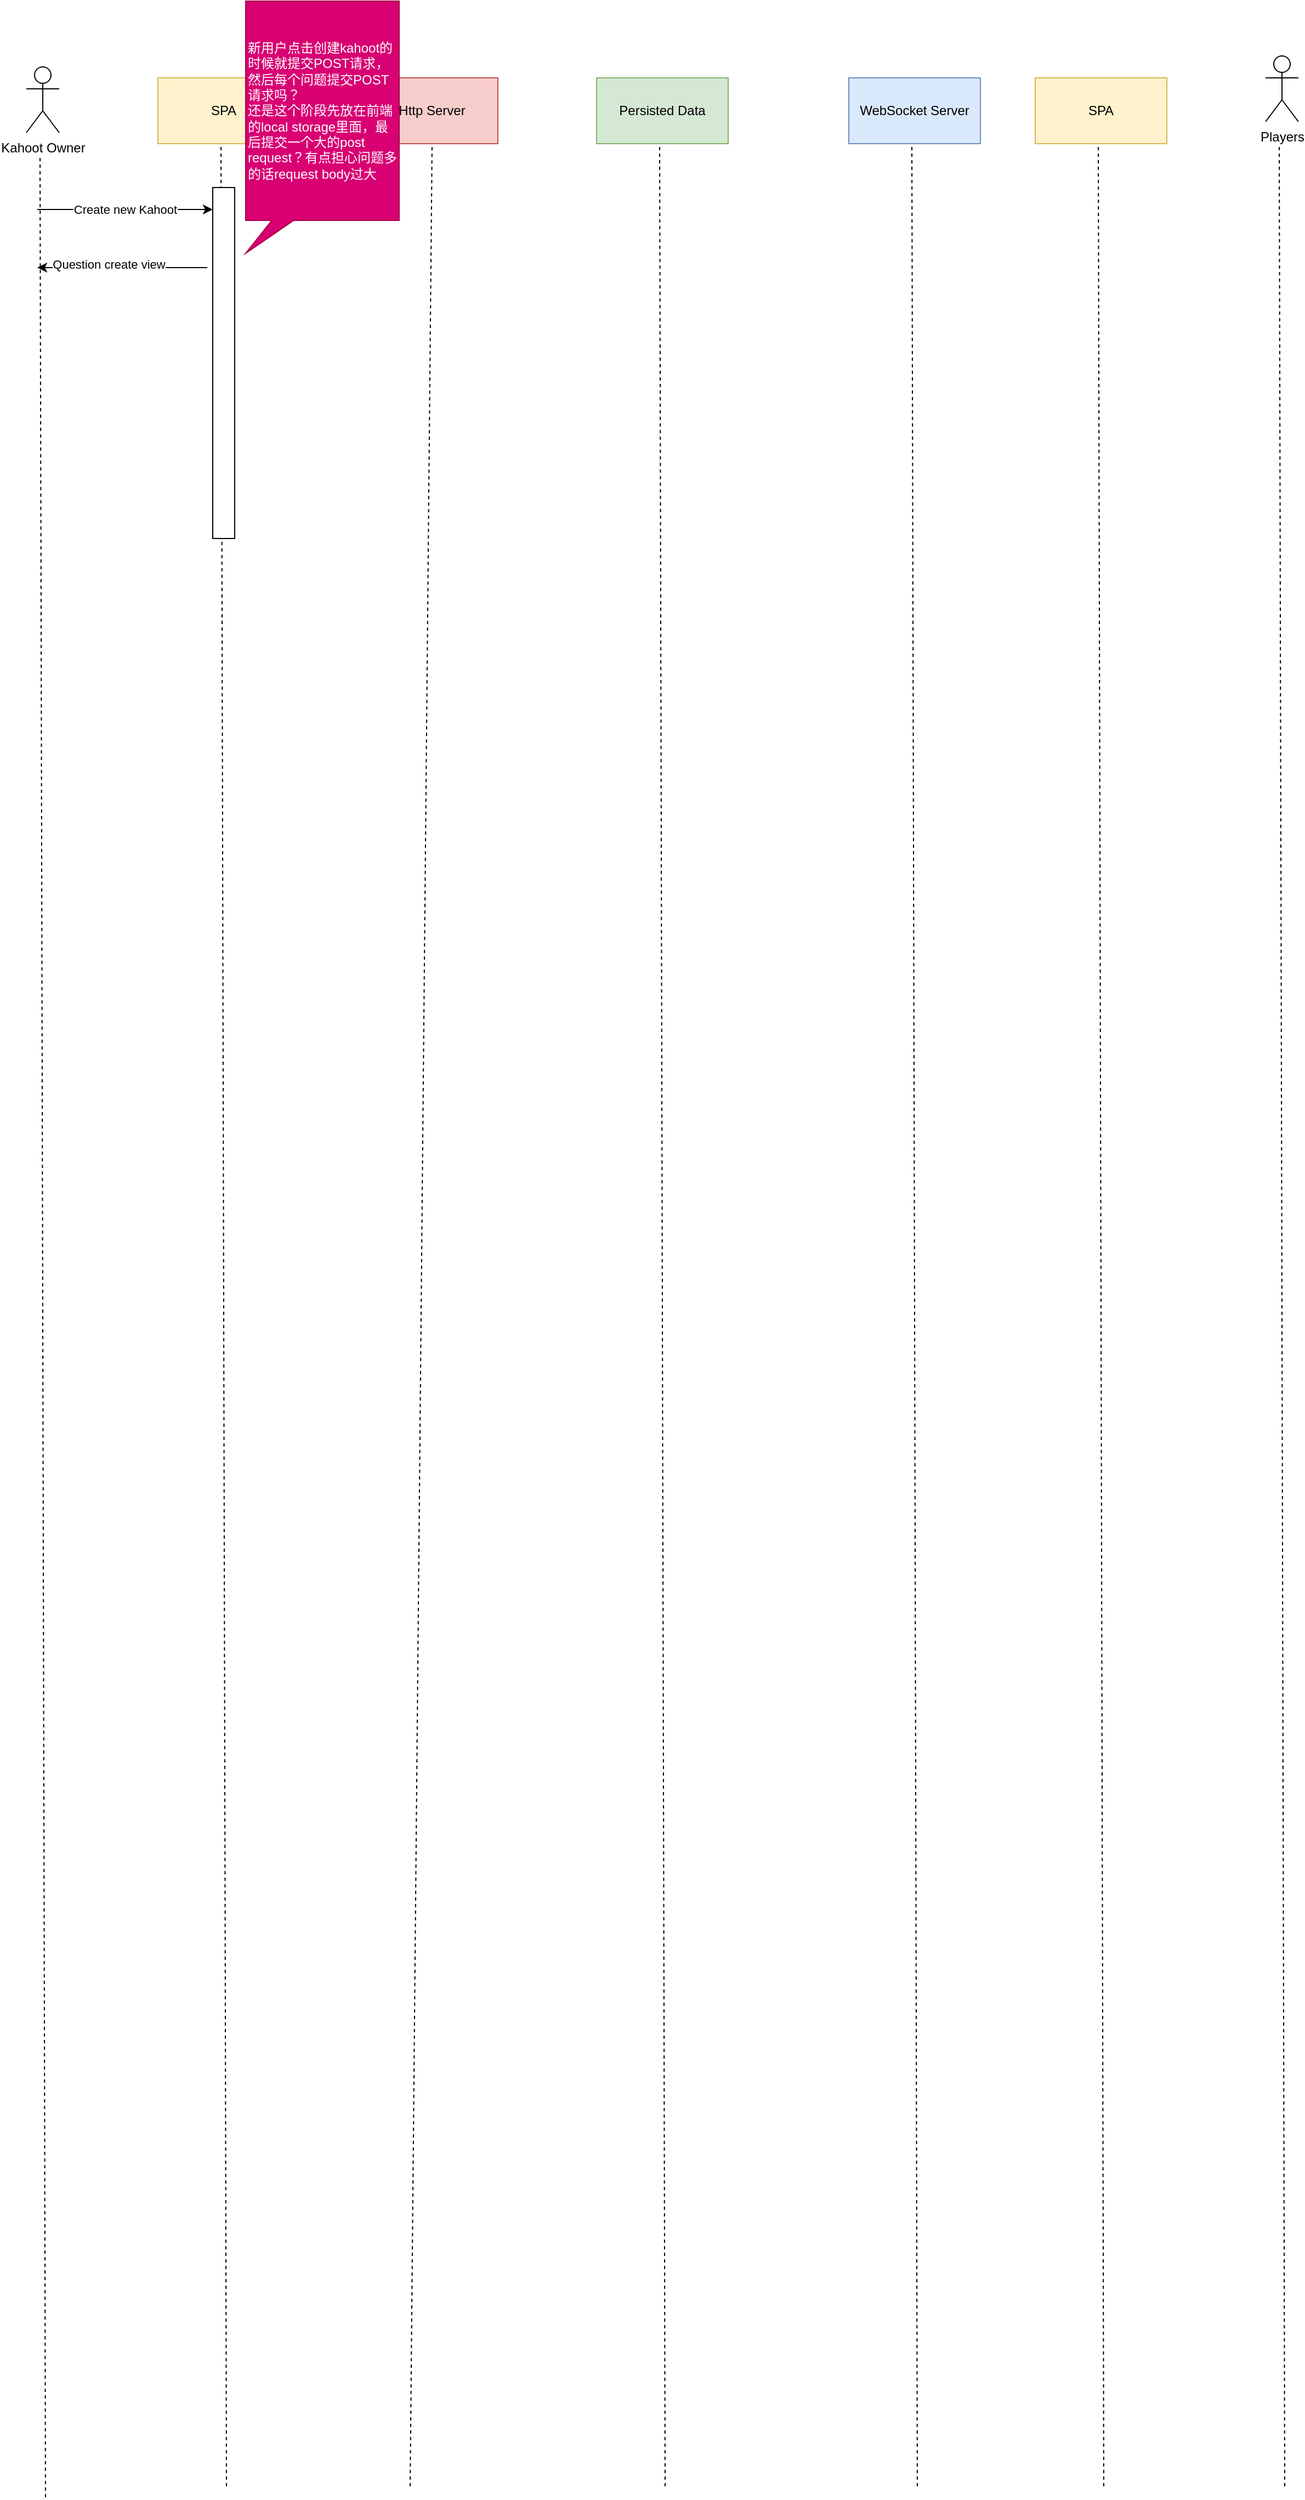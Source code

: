 <mxfile version="15.0.2" type="github">
  <diagram id="PQ9QEShcIzSI59_LjxII" name="Page-1">
    <mxGraphModel dx="1773" dy="474" grid="1" gridSize="10" guides="1" tooltips="1" connect="1" arrows="1" fold="1" page="1" pageScale="1" pageWidth="827" pageHeight="1169" math="0" shadow="0">
      <root>
        <mxCell id="0" />
        <mxCell id="1" parent="0" />
        <mxCell id="2NKIUHscp2k17xWDX_88-5" value="Players" style="shape=umlActor;verticalLabelPosition=bottom;verticalAlign=top;html=1;" parent="1" vertex="1">
          <mxGeometry x="1050" y="70" width="30" height="60" as="geometry" />
        </mxCell>
        <mxCell id="4C3PrXh24EiCoZ4Kap1v-1" value="WebSocket Server" style="rounded=0;whiteSpace=wrap;html=1;fillColor=#dae8fc;strokeColor=#6c8ebf;" vertex="1" parent="1">
          <mxGeometry x="670" y="90" width="120" height="60" as="geometry" />
        </mxCell>
        <mxCell id="4C3PrXh24EiCoZ4Kap1v-3" value="Http Server" style="rounded=0;whiteSpace=wrap;html=1;fillColor=#f8cecc;strokeColor=#b85450;" vertex="1" parent="1">
          <mxGeometry x="230" y="90" width="120" height="60" as="geometry" />
        </mxCell>
        <mxCell id="4C3PrXh24EiCoZ4Kap1v-4" value="Persisted Data" style="rounded=0;whiteSpace=wrap;html=1;fillColor=#d5e8d4;strokeColor=#82b366;" vertex="1" parent="1">
          <mxGeometry x="440" y="90" width="120" height="60" as="geometry" />
        </mxCell>
        <mxCell id="4C3PrXh24EiCoZ4Kap1v-5" value="" style="endArrow=none;html=1;entryX=0.5;entryY=1;entryDx=0;entryDy=0;dashed=1;" edge="1" parent="1" target="4C3PrXh24EiCoZ4Kap1v-3">
          <mxGeometry width="50" height="50" relative="1" as="geometry">
            <mxPoint x="270" y="2286" as="sourcePoint" />
            <mxPoint x="190" y="200" as="targetPoint" />
          </mxGeometry>
        </mxCell>
        <mxCell id="4C3PrXh24EiCoZ4Kap1v-6" value="" style="endArrow=none;html=1;entryX=0.5;entryY=1;entryDx=0;entryDy=0;dashed=1;" edge="1" parent="1">
          <mxGeometry width="50" height="50" relative="1" as="geometry">
            <mxPoint x="502.5" y="2286" as="sourcePoint" />
            <mxPoint x="497.5" y="150" as="targetPoint" />
          </mxGeometry>
        </mxCell>
        <mxCell id="4C3PrXh24EiCoZ4Kap1v-7" value="" style="endArrow=none;html=1;entryX=0.5;entryY=1;entryDx=0;entryDy=0;dashed=1;" edge="1" parent="1">
          <mxGeometry width="50" height="50" relative="1" as="geometry">
            <mxPoint x="732.5" y="2286" as="sourcePoint" />
            <mxPoint x="727.5" y="150" as="targetPoint" />
          </mxGeometry>
        </mxCell>
        <mxCell id="4C3PrXh24EiCoZ4Kap1v-10" value="" style="endArrow=none;html=1;entryX=0.5;entryY=1;entryDx=0;entryDy=0;dashed=1;" edge="1" parent="1">
          <mxGeometry width="50" height="50" relative="1" as="geometry">
            <mxPoint x="1067.5" y="2286" as="sourcePoint" />
            <mxPoint x="1062.5" y="150" as="targetPoint" />
          </mxGeometry>
        </mxCell>
        <mxCell id="4C3PrXh24EiCoZ4Kap1v-14" value="SPA" style="rounded=0;whiteSpace=wrap;html=1;fillColor=#fff2cc;strokeColor=#d6b656;" vertex="1" parent="1">
          <mxGeometry x="40" y="90" width="120" height="60" as="geometry" />
        </mxCell>
        <mxCell id="4C3PrXh24EiCoZ4Kap1v-15" value="" style="endArrow=none;html=1;entryX=0.5;entryY=1;entryDx=0;entryDy=0;dashed=1;" edge="1" parent="1">
          <mxGeometry width="50" height="50" relative="1" as="geometry">
            <mxPoint x="102.5" y="2286" as="sourcePoint" />
            <mxPoint x="97.5" y="150" as="targetPoint" />
          </mxGeometry>
        </mxCell>
        <mxCell id="4C3PrXh24EiCoZ4Kap1v-16" value="SPA" style="rounded=0;whiteSpace=wrap;html=1;fillColor=#fff2cc;strokeColor=#d6b656;" vertex="1" parent="1">
          <mxGeometry x="840" y="90" width="120" height="60" as="geometry" />
        </mxCell>
        <mxCell id="4C3PrXh24EiCoZ4Kap1v-17" value="" style="endArrow=none;html=1;entryX=0.5;entryY=1;entryDx=0;entryDy=0;dashed=1;" edge="1" parent="1">
          <mxGeometry width="50" height="50" relative="1" as="geometry">
            <mxPoint x="902.5" y="2286" as="sourcePoint" />
            <mxPoint x="897.5" y="150" as="targetPoint" />
          </mxGeometry>
        </mxCell>
        <mxCell id="4C3PrXh24EiCoZ4Kap1v-19" value="" style="group" vertex="1" connectable="0" parent="1">
          <mxGeometry x="-80" y="80" width="30" height="2216" as="geometry" />
        </mxCell>
        <mxCell id="2NKIUHscp2k17xWDX_88-2" value="Kahoot Owner" style="shape=umlActor;verticalLabelPosition=bottom;verticalAlign=top;html=1;" parent="4C3PrXh24EiCoZ4Kap1v-19" vertex="1">
          <mxGeometry width="30" height="60" as="geometry" />
        </mxCell>
        <mxCell id="4C3PrXh24EiCoZ4Kap1v-8" value="" style="endArrow=none;html=1;entryX=0.5;entryY=1;entryDx=0;entryDy=0;dashed=1;" edge="1" parent="4C3PrXh24EiCoZ4Kap1v-19">
          <mxGeometry width="50" height="50" relative="1" as="geometry">
            <mxPoint x="17.5" y="2216" as="sourcePoint" />
            <mxPoint x="12.5" y="80" as="targetPoint" />
          </mxGeometry>
        </mxCell>
        <mxCell id="4C3PrXh24EiCoZ4Kap1v-20" value="Create new Kahoot" style="endArrow=classic;html=1;" edge="1" parent="1">
          <mxGeometry width="50" height="50" relative="1" as="geometry">
            <mxPoint x="-70" y="210" as="sourcePoint" />
            <mxPoint x="90" y="210" as="targetPoint" />
          </mxGeometry>
        </mxCell>
        <mxCell id="4C3PrXh24EiCoZ4Kap1v-21" value="" style="endArrow=classic;html=1;exitX=-0.25;exitY=0.228;exitDx=0;exitDy=0;exitPerimeter=0;" edge="1" parent="1" source="4C3PrXh24EiCoZ4Kap1v-24">
          <mxGeometry width="50" height="50" relative="1" as="geometry">
            <mxPoint x="80" y="263" as="sourcePoint" />
            <mxPoint x="-70" y="263" as="targetPoint" />
          </mxGeometry>
        </mxCell>
        <mxCell id="4C3PrXh24EiCoZ4Kap1v-22" value="Question create view" style="edgeLabel;html=1;align=center;verticalAlign=middle;resizable=0;points=[];" vertex="1" connectable="0" parent="4C3PrXh24EiCoZ4Kap1v-21">
          <mxGeometry x="0.165" y="-3" relative="1" as="geometry">
            <mxPoint as="offset" />
          </mxGeometry>
        </mxCell>
        <mxCell id="4C3PrXh24EiCoZ4Kap1v-24" value="" style="rounded=0;whiteSpace=wrap;html=1;" vertex="1" parent="1">
          <mxGeometry x="90" y="190" width="20" height="320" as="geometry" />
        </mxCell>
        <mxCell id="4C3PrXh24EiCoZ4Kap1v-26" value="&lt;span&gt;新用户点击创建kahoot的时候就提交POST请求，然后每个问题提交POST请求吗？&lt;/span&gt;&lt;br&gt;&lt;span&gt;还是这个阶段先放在前端的local storage里面，最后提交一个大的post request？有点担心问题多的话request body过大&lt;/span&gt;" style="shape=callout;whiteSpace=wrap;html=1;perimeter=calloutPerimeter;fillColor=#d80073;strokeColor=#A50040;fontColor=#ffffff;size=30;position=0.17;position2=0;align=left;" vertex="1" parent="1">
          <mxGeometry x="120" y="20" width="140" height="230" as="geometry" />
        </mxCell>
      </root>
    </mxGraphModel>
  </diagram>
</mxfile>
